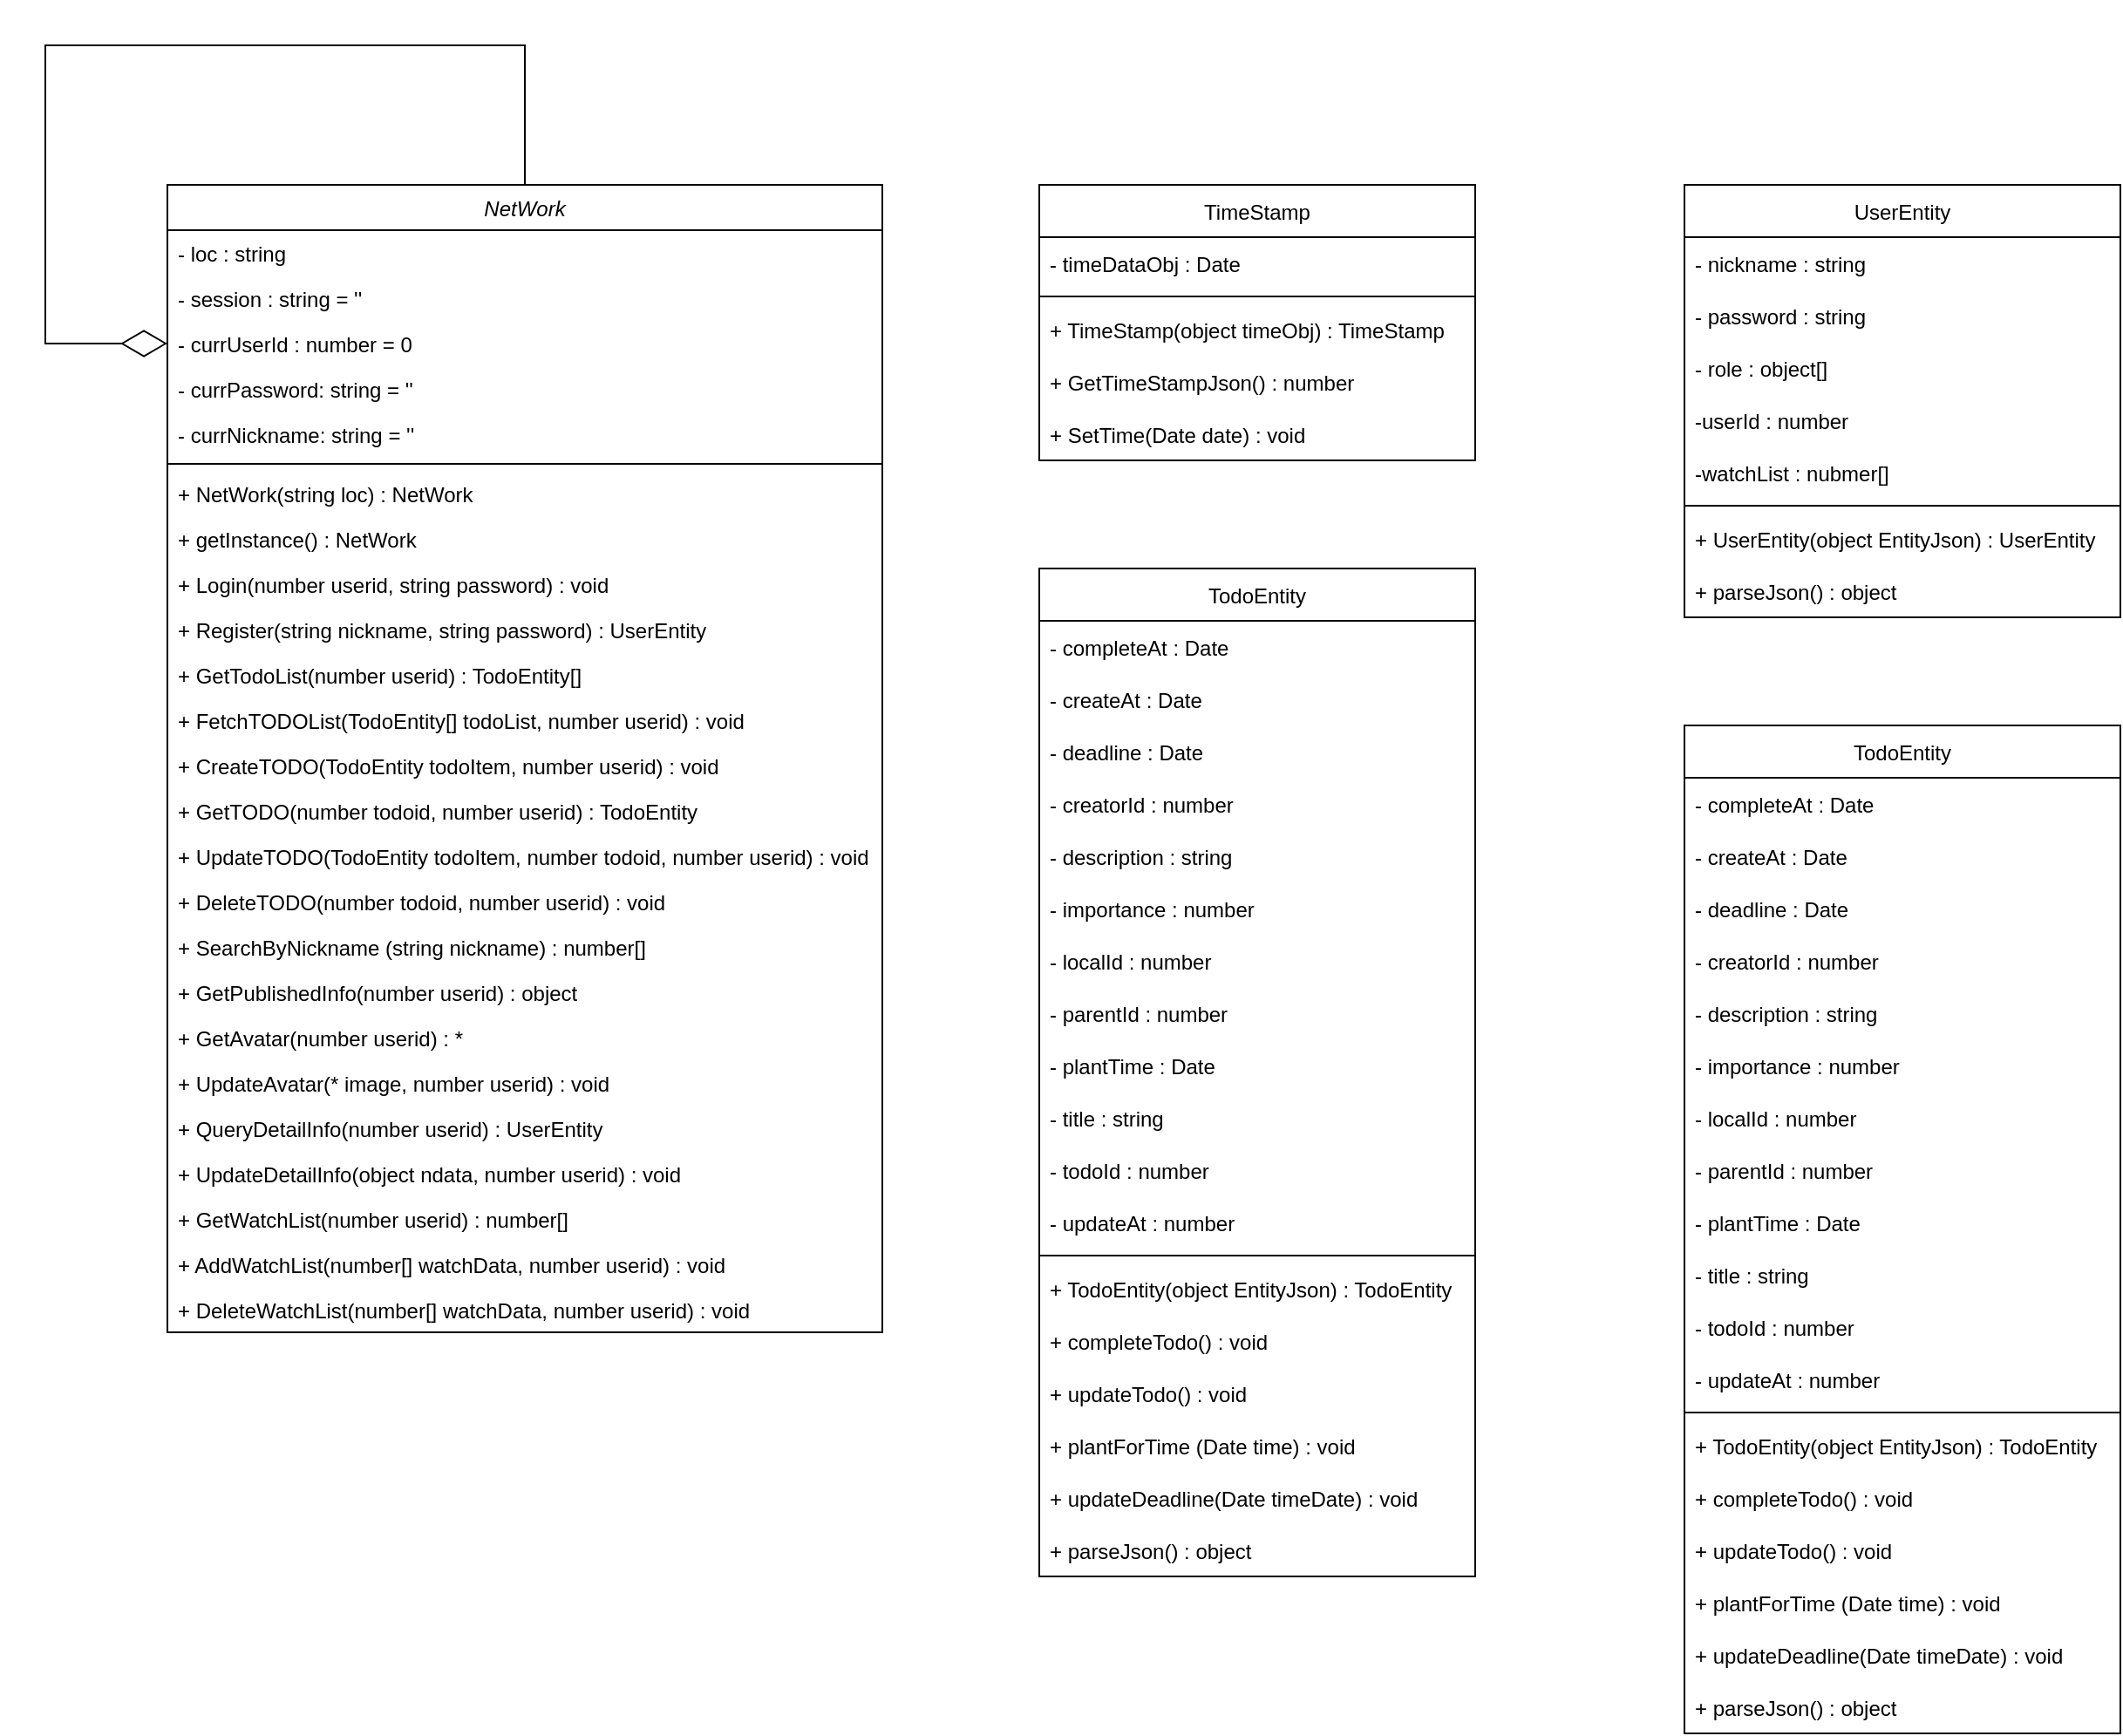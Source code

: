 <mxfile version="16.1.2" type="device"><diagram id="C5RBs43oDa-KdzZeNtuy" name="Page-1"><mxGraphModel dx="2105" dy="649" grid="1" gridSize="10" guides="1" tooltips="1" connect="1" arrows="1" fold="1" page="1" pageScale="1" pageWidth="827" pageHeight="1169" math="0" shadow="0"><root><mxCell id="WIyWlLk6GJQsqaUBKTNV-0"/><mxCell id="WIyWlLk6GJQsqaUBKTNV-1" parent="WIyWlLk6GJQsqaUBKTNV-0"/><mxCell id="zkfFHV4jXpPFQw0GAbJ--0" value="NetWork" style="swimlane;fontStyle=2;align=center;verticalAlign=top;childLayout=stackLayout;horizontal=1;startSize=26;horizontalStack=0;resizeParent=1;resizeLast=0;collapsible=1;marginBottom=0;rounded=0;shadow=0;strokeWidth=1;" parent="WIyWlLk6GJQsqaUBKTNV-1" vertex="1"><mxGeometry x="90" y="120" width="410" height="658" as="geometry"><mxRectangle x="230" y="140" width="160" height="26" as="alternateBounds"/></mxGeometry></mxCell><mxCell id="zkfFHV4jXpPFQw0GAbJ--1" value="- loc : string" style="text;align=left;verticalAlign=top;spacingLeft=4;spacingRight=4;overflow=hidden;rotatable=0;points=[[0,0.5],[1,0.5]];portConstraint=eastwest;" parent="zkfFHV4jXpPFQw0GAbJ--0" vertex="1"><mxGeometry y="26" width="410" height="26" as="geometry"/></mxCell><mxCell id="zkfFHV4jXpPFQw0GAbJ--2" value="- session : string = ''" style="text;align=left;verticalAlign=top;spacingLeft=4;spacingRight=4;overflow=hidden;rotatable=0;points=[[0,0.5],[1,0.5]];portConstraint=eastwest;rounded=0;shadow=0;html=0;" parent="zkfFHV4jXpPFQw0GAbJ--0" vertex="1"><mxGeometry y="52" width="410" height="26" as="geometry"/></mxCell><mxCell id="zkfFHV4jXpPFQw0GAbJ--3" value="- currUserId : number = 0" style="text;align=left;verticalAlign=top;spacingLeft=4;spacingRight=4;overflow=hidden;rotatable=0;points=[[0,0.5],[1,0.5]];portConstraint=eastwest;rounded=0;shadow=0;html=0;" parent="zkfFHV4jXpPFQw0GAbJ--0" vertex="1"><mxGeometry y="78" width="410" height="26" as="geometry"/></mxCell><mxCell id="kFQpMPZw34hM96IqPYRr-0" value="- currPassword: string = ''" style="text;align=left;verticalAlign=top;spacingLeft=4;spacingRight=4;overflow=hidden;rotatable=0;points=[[0,0.5],[1,0.5]];portConstraint=eastwest;rounded=0;shadow=0;html=0;" parent="zkfFHV4jXpPFQw0GAbJ--0" vertex="1"><mxGeometry y="104" width="410" height="26" as="geometry"/></mxCell><mxCell id="kFQpMPZw34hM96IqPYRr-1" value="- currNickname: string = ''" style="text;align=left;verticalAlign=top;spacingLeft=4;spacingRight=4;overflow=hidden;rotatable=0;points=[[0,0.5],[1,0.5]];portConstraint=eastwest;rounded=0;shadow=0;html=0;" parent="zkfFHV4jXpPFQw0GAbJ--0" vertex="1"><mxGeometry y="130" width="410" height="26" as="geometry"/></mxCell><mxCell id="kFQpMPZw34hM96IqPYRr-40" value="" style="line;html=1;strokeWidth=1;align=left;verticalAlign=middle;spacingTop=-1;spacingLeft=3;spacingRight=3;rotatable=0;labelPosition=right;points=[];portConstraint=eastwest;" parent="zkfFHV4jXpPFQw0GAbJ--0" vertex="1"><mxGeometry y="156" width="410" height="8" as="geometry"/></mxCell><mxCell id="kFQpMPZw34hM96IqPYRr-41" value="+ NetWork(string loc) : NetWork" style="text;align=left;verticalAlign=top;spacingLeft=4;spacingRight=4;overflow=hidden;rotatable=0;points=[[0,0.5],[1,0.5]];portConstraint=eastwest;" parent="zkfFHV4jXpPFQw0GAbJ--0" vertex="1"><mxGeometry y="164" width="410" height="26" as="geometry"/></mxCell><mxCell id="zkfFHV4jXpPFQw0GAbJ--5" value="+ getInstance() : NetWork" style="text;align=left;verticalAlign=top;spacingLeft=4;spacingRight=4;overflow=hidden;rotatable=0;points=[[0,0.5],[1,0.5]];portConstraint=eastwest;" parent="zkfFHV4jXpPFQw0GAbJ--0" vertex="1"><mxGeometry y="190" width="410" height="26" as="geometry"/></mxCell><mxCell id="kFQpMPZw34hM96IqPYRr-5" value="+ Login(number userid, string password) : void" style="text;align=left;verticalAlign=top;spacingLeft=4;spacingRight=4;overflow=hidden;rotatable=0;points=[[0,0.5],[1,0.5]];portConstraint=eastwest;" parent="zkfFHV4jXpPFQw0GAbJ--0" vertex="1"><mxGeometry y="216" width="410" height="26" as="geometry"/></mxCell><mxCell id="kFQpMPZw34hM96IqPYRr-8" value="+ Register(string nickname, string password) : UserEntity" style="text;align=left;verticalAlign=top;spacingLeft=4;spacingRight=4;overflow=hidden;rotatable=0;points=[[0,0.5],[1,0.5]];portConstraint=eastwest;" parent="zkfFHV4jXpPFQw0GAbJ--0" vertex="1"><mxGeometry y="242" width="410" height="26" as="geometry"/></mxCell><mxCell id="kFQpMPZw34hM96IqPYRr-9" value="+ GetTodoList(number userid) : TodoEntity[]" style="text;align=left;verticalAlign=top;spacingLeft=4;spacingRight=4;overflow=hidden;rotatable=0;points=[[0,0.5],[1,0.5]];portConstraint=eastwest;" parent="zkfFHV4jXpPFQw0GAbJ--0" vertex="1"><mxGeometry y="268" width="410" height="26" as="geometry"/></mxCell><mxCell id="kFQpMPZw34hM96IqPYRr-10" value="+ FetchTODOList(TodoEntity[] todoList, number userid) : void" style="text;align=left;verticalAlign=top;spacingLeft=4;spacingRight=4;overflow=hidden;rotatable=0;points=[[0,0.5],[1,0.5]];portConstraint=eastwest;" parent="zkfFHV4jXpPFQw0GAbJ--0" vertex="1"><mxGeometry y="294" width="410" height="26" as="geometry"/></mxCell><mxCell id="kFQpMPZw34hM96IqPYRr-11" value="+ CreateTODO(TodoEntity todoItem, number userid) : void" style="text;align=left;verticalAlign=top;spacingLeft=4;spacingRight=4;overflow=hidden;rotatable=0;points=[[0,0.5],[1,0.5]];portConstraint=eastwest;" parent="zkfFHV4jXpPFQw0GAbJ--0" vertex="1"><mxGeometry y="320" width="410" height="26" as="geometry"/></mxCell><mxCell id="kFQpMPZw34hM96IqPYRr-18" value="+ GetTODO(number todoid, number userid) : TodoEntity" style="text;align=left;verticalAlign=top;spacingLeft=4;spacingRight=4;overflow=hidden;rotatable=0;points=[[0,0.5],[1,0.5]];portConstraint=eastwest;" parent="zkfFHV4jXpPFQw0GAbJ--0" vertex="1"><mxGeometry y="346" width="410" height="26" as="geometry"/></mxCell><mxCell id="kFQpMPZw34hM96IqPYRr-19" value="+ UpdateTODO(TodoEntity todoItem, number todoid, number userid) : void" style="text;align=left;verticalAlign=top;spacingLeft=4;spacingRight=4;overflow=hidden;rotatable=0;points=[[0,0.5],[1,0.5]];portConstraint=eastwest;" parent="zkfFHV4jXpPFQw0GAbJ--0" vertex="1"><mxGeometry y="372" width="410" height="26" as="geometry"/></mxCell><mxCell id="kFQpMPZw34hM96IqPYRr-22" value="+ DeleteTODO(number todoid, number userid) : void" style="text;align=left;verticalAlign=top;spacingLeft=4;spacingRight=4;overflow=hidden;rotatable=0;points=[[0,0.5],[1,0.5]];portConstraint=eastwest;" parent="zkfFHV4jXpPFQw0GAbJ--0" vertex="1"><mxGeometry y="398" width="410" height="26" as="geometry"/></mxCell><mxCell id="kFQpMPZw34hM96IqPYRr-23" value="+ SearchByNickname (string nickname) : number[]" style="text;align=left;verticalAlign=top;spacingLeft=4;spacingRight=4;overflow=hidden;rotatable=0;points=[[0,0.5],[1,0.5]];portConstraint=eastwest;" parent="zkfFHV4jXpPFQw0GAbJ--0" vertex="1"><mxGeometry y="424" width="410" height="26" as="geometry"/></mxCell><mxCell id="kFQpMPZw34hM96IqPYRr-21" value="+ GetPublishedInfo(number userid) : object" style="text;align=left;verticalAlign=top;spacingLeft=4;spacingRight=4;overflow=hidden;rotatable=0;points=[[0,0.5],[1,0.5]];portConstraint=eastwest;" parent="zkfFHV4jXpPFQw0GAbJ--0" vertex="1"><mxGeometry y="450" width="410" height="26" as="geometry"/></mxCell><mxCell id="kFQpMPZw34hM96IqPYRr-20" value="+ GetAvatar(number userid) : *" style="text;align=left;verticalAlign=top;spacingLeft=4;spacingRight=4;overflow=hidden;rotatable=0;points=[[0,0.5],[1,0.5]];portConstraint=eastwest;" parent="zkfFHV4jXpPFQw0GAbJ--0" vertex="1"><mxGeometry y="476" width="410" height="26" as="geometry"/></mxCell><mxCell id="kFQpMPZw34hM96IqPYRr-24" value="+ UpdateAvatar(* image, number userid) : void" style="text;align=left;verticalAlign=top;spacingLeft=4;spacingRight=4;overflow=hidden;rotatable=0;points=[[0,0.5],[1,0.5]];portConstraint=eastwest;" parent="zkfFHV4jXpPFQw0GAbJ--0" vertex="1"><mxGeometry y="502" width="410" height="26" as="geometry"/></mxCell><mxCell id="kFQpMPZw34hM96IqPYRr-28" value="+ QueryDetailInfo(number userid) : UserEntity" style="text;align=left;verticalAlign=top;spacingLeft=4;spacingRight=4;overflow=hidden;rotatable=0;points=[[0,0.5],[1,0.5]];portConstraint=eastwest;" parent="zkfFHV4jXpPFQw0GAbJ--0" vertex="1"><mxGeometry y="528" width="410" height="26" as="geometry"/></mxCell><mxCell id="kFQpMPZw34hM96IqPYRr-29" value="+ UpdateDetailInfo(object ndata, number userid) : void" style="text;align=left;verticalAlign=top;spacingLeft=4;spacingRight=4;overflow=hidden;rotatable=0;points=[[0,0.5],[1,0.5]];portConstraint=eastwest;" parent="zkfFHV4jXpPFQw0GAbJ--0" vertex="1"><mxGeometry y="554" width="410" height="26" as="geometry"/></mxCell><mxCell id="kFQpMPZw34hM96IqPYRr-30" value="+ GetWatchList(number userid) : number[]" style="text;align=left;verticalAlign=top;spacingLeft=4;spacingRight=4;overflow=hidden;rotatable=0;points=[[0,0.5],[1,0.5]];portConstraint=eastwest;" parent="zkfFHV4jXpPFQw0GAbJ--0" vertex="1"><mxGeometry y="580" width="410" height="26" as="geometry"/></mxCell><mxCell id="kFQpMPZw34hM96IqPYRr-31" value="+ AddWatchList(number[] watchData, number userid) : void" style="text;align=left;verticalAlign=top;spacingLeft=4;spacingRight=4;overflow=hidden;rotatable=0;points=[[0,0.5],[1,0.5]];portConstraint=eastwest;" parent="zkfFHV4jXpPFQw0GAbJ--0" vertex="1"><mxGeometry y="606" width="410" height="26" as="geometry"/></mxCell><mxCell id="kFQpMPZw34hM96IqPYRr-32" value="+ DeleteWatchList(number[] watchData, number userid) : void" style="text;align=left;verticalAlign=top;spacingLeft=4;spacingRight=4;overflow=hidden;rotatable=0;points=[[0,0.5],[1,0.5]];portConstraint=eastwest;" parent="zkfFHV4jXpPFQw0GAbJ--0" vertex="1"><mxGeometry y="632" width="410" height="26" as="geometry"/></mxCell><mxCell id="kFQpMPZw34hM96IqPYRr-115" value="" style="endArrow=diamondThin;endFill=0;endSize=24;html=1;rounded=0;exitX=0.5;exitY=0;exitDx=0;exitDy=0;entryX=0;entryY=0.5;entryDx=0;entryDy=0;" parent="zkfFHV4jXpPFQw0GAbJ--0" source="zkfFHV4jXpPFQw0GAbJ--0" target="zkfFHV4jXpPFQw0GAbJ--3" edge="1"><mxGeometry width="160" relative="1" as="geometry"><mxPoint x="-150" y="-50" as="sourcePoint"/><mxPoint x="-70" y="180" as="targetPoint"/><Array as="points"><mxPoint x="205" y="-80"/><mxPoint x="-70" y="-80"/><mxPoint x="-70" y="91"/></Array></mxGeometry></mxCell><mxCell id="kFQpMPZw34hM96IqPYRr-33" value="TimeStamp" style="swimlane;fontStyle=0;childLayout=stackLayout;horizontal=1;startSize=30;horizontalStack=0;resizeParent=1;resizeParentMax=0;resizeLast=0;collapsible=1;marginBottom=0;" parent="WIyWlLk6GJQsqaUBKTNV-1" vertex="1"><mxGeometry x="590" y="120" width="250" height="158" as="geometry"/></mxCell><mxCell id="kFQpMPZw34hM96IqPYRr-34" value="- timeDataObj : Date" style="text;strokeColor=none;fillColor=none;align=left;verticalAlign=middle;spacingLeft=4;spacingRight=4;overflow=hidden;points=[[0,0.5],[1,0.5]];portConstraint=eastwest;rotatable=0;" parent="kFQpMPZw34hM96IqPYRr-33" vertex="1"><mxGeometry y="30" width="250" height="30" as="geometry"/></mxCell><mxCell id="zkfFHV4jXpPFQw0GAbJ--4" value="" style="line;html=1;strokeWidth=1;align=left;verticalAlign=middle;spacingTop=-1;spacingLeft=3;spacingRight=3;rotatable=0;labelPosition=right;points=[];portConstraint=eastwest;" parent="kFQpMPZw34hM96IqPYRr-33" vertex="1"><mxGeometry y="60" width="250" height="8" as="geometry"/></mxCell><mxCell id="kFQpMPZw34hM96IqPYRr-35" value="+ TimeStamp(object timeObj) : TimeStamp" style="text;strokeColor=none;fillColor=none;align=left;verticalAlign=middle;spacingLeft=4;spacingRight=4;overflow=hidden;points=[[0,0.5],[1,0.5]];portConstraint=eastwest;rotatable=0;" parent="kFQpMPZw34hM96IqPYRr-33" vertex="1"><mxGeometry y="68" width="250" height="30" as="geometry"/></mxCell><mxCell id="kFQpMPZw34hM96IqPYRr-36" value="+ GetTimeStampJson() : number" style="text;strokeColor=none;fillColor=none;align=left;verticalAlign=middle;spacingLeft=4;spacingRight=4;overflow=hidden;points=[[0,0.5],[1,0.5]];portConstraint=eastwest;rotatable=0;" parent="kFQpMPZw34hM96IqPYRr-33" vertex="1"><mxGeometry y="98" width="250" height="30" as="geometry"/></mxCell><mxCell id="kFQpMPZw34hM96IqPYRr-42" value="+ SetTime(Date date) : void" style="text;strokeColor=none;fillColor=none;align=left;verticalAlign=middle;spacingLeft=4;spacingRight=4;overflow=hidden;points=[[0,0.5],[1,0.5]];portConstraint=eastwest;rotatable=0;" parent="kFQpMPZw34hM96IqPYRr-33" vertex="1"><mxGeometry y="128" width="250" height="30" as="geometry"/></mxCell><mxCell id="kFQpMPZw34hM96IqPYRr-45" value="TodoEntity" style="swimlane;fontStyle=0;childLayout=stackLayout;horizontal=1;startSize=30;horizontalStack=0;resizeParent=1;resizeParentMax=0;resizeLast=0;collapsible=1;marginBottom=0;" parent="WIyWlLk6GJQsqaUBKTNV-1" vertex="1"><mxGeometry x="590" y="340" width="250" height="578" as="geometry"/></mxCell><mxCell id="kFQpMPZw34hM96IqPYRr-46" value="- completeAt : Date" style="text;strokeColor=none;fillColor=none;align=left;verticalAlign=middle;spacingLeft=4;spacingRight=4;overflow=hidden;points=[[0,0.5],[1,0.5]];portConstraint=eastwest;rotatable=0;" parent="kFQpMPZw34hM96IqPYRr-45" vertex="1"><mxGeometry y="30" width="250" height="30" as="geometry"/></mxCell><mxCell id="kFQpMPZw34hM96IqPYRr-58" value="- createAt : Date" style="text;strokeColor=none;fillColor=none;align=left;verticalAlign=middle;spacingLeft=4;spacingRight=4;overflow=hidden;points=[[0,0.5],[1,0.5]];portConstraint=eastwest;rotatable=0;" parent="kFQpMPZw34hM96IqPYRr-45" vertex="1"><mxGeometry y="60" width="250" height="30" as="geometry"/></mxCell><mxCell id="kFQpMPZw34hM96IqPYRr-61" value="- deadline : Date" style="text;strokeColor=none;fillColor=none;align=left;verticalAlign=middle;spacingLeft=4;spacingRight=4;overflow=hidden;points=[[0,0.5],[1,0.5]];portConstraint=eastwest;rotatable=0;" parent="kFQpMPZw34hM96IqPYRr-45" vertex="1"><mxGeometry y="90" width="250" height="30" as="geometry"/></mxCell><mxCell id="kFQpMPZw34hM96IqPYRr-60" value="- creatorId : number" style="text;strokeColor=none;fillColor=none;align=left;verticalAlign=middle;spacingLeft=4;spacingRight=4;overflow=hidden;points=[[0,0.5],[1,0.5]];portConstraint=eastwest;rotatable=0;" parent="kFQpMPZw34hM96IqPYRr-45" vertex="1"><mxGeometry y="120" width="250" height="30" as="geometry"/></mxCell><mxCell id="kFQpMPZw34hM96IqPYRr-59" value="- description : string" style="text;strokeColor=none;fillColor=none;align=left;verticalAlign=middle;spacingLeft=4;spacingRight=4;overflow=hidden;points=[[0,0.5],[1,0.5]];portConstraint=eastwest;rotatable=0;" parent="kFQpMPZw34hM96IqPYRr-45" vertex="1"><mxGeometry y="150" width="250" height="30" as="geometry"/></mxCell><mxCell id="kFQpMPZw34hM96IqPYRr-57" value="- importance : number" style="text;strokeColor=none;fillColor=none;align=left;verticalAlign=middle;spacingLeft=4;spacingRight=4;overflow=hidden;points=[[0,0.5],[1,0.5]];portConstraint=eastwest;rotatable=0;" parent="kFQpMPZw34hM96IqPYRr-45" vertex="1"><mxGeometry y="180" width="250" height="30" as="geometry"/></mxCell><mxCell id="kFQpMPZw34hM96IqPYRr-67" value="- localId : number" style="text;strokeColor=none;fillColor=none;align=left;verticalAlign=middle;spacingLeft=4;spacingRight=4;overflow=hidden;points=[[0,0.5],[1,0.5]];portConstraint=eastwest;rotatable=0;" parent="kFQpMPZw34hM96IqPYRr-45" vertex="1"><mxGeometry y="210" width="250" height="30" as="geometry"/></mxCell><mxCell id="kFQpMPZw34hM96IqPYRr-66" value="- parentId : number" style="text;strokeColor=none;fillColor=none;align=left;verticalAlign=middle;spacingLeft=4;spacingRight=4;overflow=hidden;points=[[0,0.5],[1,0.5]];portConstraint=eastwest;rotatable=0;" parent="kFQpMPZw34hM96IqPYRr-45" vertex="1"><mxGeometry y="240" width="250" height="30" as="geometry"/></mxCell><mxCell id="kFQpMPZw34hM96IqPYRr-65" value="- plantTime : Date" style="text;strokeColor=none;fillColor=none;align=left;verticalAlign=middle;spacingLeft=4;spacingRight=4;overflow=hidden;points=[[0,0.5],[1,0.5]];portConstraint=eastwest;rotatable=0;" parent="kFQpMPZw34hM96IqPYRr-45" vertex="1"><mxGeometry y="270" width="250" height="30" as="geometry"/></mxCell><mxCell id="kFQpMPZw34hM96IqPYRr-64" value="- title : string" style="text;strokeColor=none;fillColor=none;align=left;verticalAlign=middle;spacingLeft=4;spacingRight=4;overflow=hidden;points=[[0,0.5],[1,0.5]];portConstraint=eastwest;rotatable=0;" parent="kFQpMPZw34hM96IqPYRr-45" vertex="1"><mxGeometry y="300" width="250" height="30" as="geometry"/></mxCell><mxCell id="kFQpMPZw34hM96IqPYRr-63" value="- todoId : number" style="text;strokeColor=none;fillColor=none;align=left;verticalAlign=middle;spacingLeft=4;spacingRight=4;overflow=hidden;points=[[0,0.5],[1,0.5]];portConstraint=eastwest;rotatable=0;" parent="kFQpMPZw34hM96IqPYRr-45" vertex="1"><mxGeometry y="330" width="250" height="30" as="geometry"/></mxCell><mxCell id="kFQpMPZw34hM96IqPYRr-62" value="- updateAt : number" style="text;strokeColor=none;fillColor=none;align=left;verticalAlign=middle;spacingLeft=4;spacingRight=4;overflow=hidden;points=[[0,0.5],[1,0.5]];portConstraint=eastwest;rotatable=0;" parent="kFQpMPZw34hM96IqPYRr-45" vertex="1"><mxGeometry y="360" width="250" height="30" as="geometry"/></mxCell><mxCell id="kFQpMPZw34hM96IqPYRr-47" value="" style="line;html=1;strokeWidth=1;align=left;verticalAlign=middle;spacingTop=-1;spacingLeft=3;spacingRight=3;rotatable=0;labelPosition=right;points=[];portConstraint=eastwest;" parent="kFQpMPZw34hM96IqPYRr-45" vertex="1"><mxGeometry y="390" width="250" height="8" as="geometry"/></mxCell><mxCell id="kFQpMPZw34hM96IqPYRr-70" value="+ TodoEntity(object EntityJson) : TodoEntity " style="text;strokeColor=none;fillColor=none;align=left;verticalAlign=middle;spacingLeft=4;spacingRight=4;overflow=hidden;points=[[0,0.5],[1,0.5]];portConstraint=eastwest;rotatable=0;" parent="kFQpMPZw34hM96IqPYRr-45" vertex="1"><mxGeometry y="398" width="250" height="30" as="geometry"/></mxCell><mxCell id="kFQpMPZw34hM96IqPYRr-48" value="+ completeTodo() : void" style="text;strokeColor=none;fillColor=none;align=left;verticalAlign=middle;spacingLeft=4;spacingRight=4;overflow=hidden;points=[[0,0.5],[1,0.5]];portConstraint=eastwest;rotatable=0;" parent="kFQpMPZw34hM96IqPYRr-45" vertex="1"><mxGeometry y="428" width="250" height="30" as="geometry"/></mxCell><mxCell id="kFQpMPZw34hM96IqPYRr-49" value="+ updateTodo() : void" style="text;strokeColor=none;fillColor=none;align=left;verticalAlign=middle;spacingLeft=4;spacingRight=4;overflow=hidden;points=[[0,0.5],[1,0.5]];portConstraint=eastwest;rotatable=0;" parent="kFQpMPZw34hM96IqPYRr-45" vertex="1"><mxGeometry y="458" width="250" height="30" as="geometry"/></mxCell><mxCell id="kFQpMPZw34hM96IqPYRr-50" value="+ plantForTime (Date time) : void" style="text;strokeColor=none;fillColor=none;align=left;verticalAlign=middle;spacingLeft=4;spacingRight=4;overflow=hidden;points=[[0,0.5],[1,0.5]];portConstraint=eastwest;rotatable=0;" parent="kFQpMPZw34hM96IqPYRr-45" vertex="1"><mxGeometry y="488" width="250" height="30" as="geometry"/></mxCell><mxCell id="kFQpMPZw34hM96IqPYRr-68" value="+ updateDeadline(Date timeDate) : void" style="text;strokeColor=none;fillColor=none;align=left;verticalAlign=middle;spacingLeft=4;spacingRight=4;overflow=hidden;points=[[0,0.5],[1,0.5]];portConstraint=eastwest;rotatable=0;" parent="kFQpMPZw34hM96IqPYRr-45" vertex="1"><mxGeometry y="518" width="250" height="30" as="geometry"/></mxCell><mxCell id="kFQpMPZw34hM96IqPYRr-69" value="+ parseJson() : object" style="text;strokeColor=none;fillColor=none;align=left;verticalAlign=middle;spacingLeft=4;spacingRight=4;overflow=hidden;points=[[0,0.5],[1,0.5]];portConstraint=eastwest;rotatable=0;" parent="kFQpMPZw34hM96IqPYRr-45" vertex="1"><mxGeometry y="548" width="250" height="30" as="geometry"/></mxCell><mxCell id="kFQpMPZw34hM96IqPYRr-71" value="UserEntity" style="swimlane;fontStyle=0;childLayout=stackLayout;horizontal=1;startSize=30;horizontalStack=0;resizeParent=1;resizeParentMax=0;resizeLast=0;collapsible=1;marginBottom=0;" parent="WIyWlLk6GJQsqaUBKTNV-1" vertex="1"><mxGeometry x="960" y="120" width="250" height="248" as="geometry"/></mxCell><mxCell id="kFQpMPZw34hM96IqPYRr-72" value="- nickname : string" style="text;strokeColor=none;fillColor=none;align=left;verticalAlign=middle;spacingLeft=4;spacingRight=4;overflow=hidden;points=[[0,0.5],[1,0.5]];portConstraint=eastwest;rotatable=0;" parent="kFQpMPZw34hM96IqPYRr-71" vertex="1"><mxGeometry y="30" width="250" height="30" as="geometry"/></mxCell><mxCell id="kFQpMPZw34hM96IqPYRr-73" value="- password : string" style="text;strokeColor=none;fillColor=none;align=left;verticalAlign=middle;spacingLeft=4;spacingRight=4;overflow=hidden;points=[[0,0.5],[1,0.5]];portConstraint=eastwest;rotatable=0;" parent="kFQpMPZw34hM96IqPYRr-71" vertex="1"><mxGeometry y="60" width="250" height="30" as="geometry"/></mxCell><mxCell id="kFQpMPZw34hM96IqPYRr-74" value="- role : object[]" style="text;strokeColor=none;fillColor=none;align=left;verticalAlign=middle;spacingLeft=4;spacingRight=4;overflow=hidden;points=[[0,0.5],[1,0.5]];portConstraint=eastwest;rotatable=0;" parent="kFQpMPZw34hM96IqPYRr-71" vertex="1"><mxGeometry y="90" width="250" height="30" as="geometry"/></mxCell><mxCell id="kFQpMPZw34hM96IqPYRr-75" value="-userId : number" style="text;strokeColor=none;fillColor=none;align=left;verticalAlign=middle;spacingLeft=4;spacingRight=4;overflow=hidden;points=[[0,0.5],[1,0.5]];portConstraint=eastwest;rotatable=0;" parent="kFQpMPZw34hM96IqPYRr-71" vertex="1"><mxGeometry y="120" width="250" height="30" as="geometry"/></mxCell><mxCell id="kFQpMPZw34hM96IqPYRr-76" value="-watchList : nubmer[]" style="text;strokeColor=none;fillColor=none;align=left;verticalAlign=middle;spacingLeft=4;spacingRight=4;overflow=hidden;points=[[0,0.5],[1,0.5]];portConstraint=eastwest;rotatable=0;" parent="kFQpMPZw34hM96IqPYRr-71" vertex="1"><mxGeometry y="150" width="250" height="30" as="geometry"/></mxCell><mxCell id="kFQpMPZw34hM96IqPYRr-84" value="" style="line;html=1;strokeWidth=1;align=left;verticalAlign=middle;spacingTop=-1;spacingLeft=3;spacingRight=3;rotatable=0;labelPosition=right;points=[];portConstraint=eastwest;" parent="kFQpMPZw34hM96IqPYRr-71" vertex="1"><mxGeometry y="180" width="250" height="8" as="geometry"/></mxCell><mxCell id="kFQpMPZw34hM96IqPYRr-85" value="+ UserEntity(object EntityJson) : UserEntity" style="text;strokeColor=none;fillColor=none;align=left;verticalAlign=middle;spacingLeft=4;spacingRight=4;overflow=hidden;points=[[0,0.5],[1,0.5]];portConstraint=eastwest;rotatable=0;" parent="kFQpMPZw34hM96IqPYRr-71" vertex="1"><mxGeometry y="188" width="250" height="30" as="geometry"/></mxCell><mxCell id="kFQpMPZw34hM96IqPYRr-90" value="+ parseJson() : object" style="text;strokeColor=none;fillColor=none;align=left;verticalAlign=middle;spacingLeft=4;spacingRight=4;overflow=hidden;points=[[0,0.5],[1,0.5]];portConstraint=eastwest;rotatable=0;" parent="kFQpMPZw34hM96IqPYRr-71" vertex="1"><mxGeometry y="218" width="250" height="30" as="geometry"/></mxCell><mxCell id="kFQpMPZw34hM96IqPYRr-91" value="TodoEntity" style="swimlane;fontStyle=0;childLayout=stackLayout;horizontal=1;startSize=30;horizontalStack=0;resizeParent=1;resizeParentMax=0;resizeLast=0;collapsible=1;marginBottom=0;" parent="WIyWlLk6GJQsqaUBKTNV-1" vertex="1"><mxGeometry x="960" y="430" width="250" height="578" as="geometry"/></mxCell><mxCell id="kFQpMPZw34hM96IqPYRr-92" value="- completeAt : Date" style="text;strokeColor=none;fillColor=none;align=left;verticalAlign=middle;spacingLeft=4;spacingRight=4;overflow=hidden;points=[[0,0.5],[1,0.5]];portConstraint=eastwest;rotatable=0;" parent="kFQpMPZw34hM96IqPYRr-91" vertex="1"><mxGeometry y="30" width="250" height="30" as="geometry"/></mxCell><mxCell id="kFQpMPZw34hM96IqPYRr-93" value="- createAt : Date" style="text;strokeColor=none;fillColor=none;align=left;verticalAlign=middle;spacingLeft=4;spacingRight=4;overflow=hidden;points=[[0,0.5],[1,0.5]];portConstraint=eastwest;rotatable=0;" parent="kFQpMPZw34hM96IqPYRr-91" vertex="1"><mxGeometry y="60" width="250" height="30" as="geometry"/></mxCell><mxCell id="kFQpMPZw34hM96IqPYRr-94" value="- deadline : Date" style="text;strokeColor=none;fillColor=none;align=left;verticalAlign=middle;spacingLeft=4;spacingRight=4;overflow=hidden;points=[[0,0.5],[1,0.5]];portConstraint=eastwest;rotatable=0;" parent="kFQpMPZw34hM96IqPYRr-91" vertex="1"><mxGeometry y="90" width="250" height="30" as="geometry"/></mxCell><mxCell id="kFQpMPZw34hM96IqPYRr-95" value="- creatorId : number" style="text;strokeColor=none;fillColor=none;align=left;verticalAlign=middle;spacingLeft=4;spacingRight=4;overflow=hidden;points=[[0,0.5],[1,0.5]];portConstraint=eastwest;rotatable=0;" parent="kFQpMPZw34hM96IqPYRr-91" vertex="1"><mxGeometry y="120" width="250" height="30" as="geometry"/></mxCell><mxCell id="kFQpMPZw34hM96IqPYRr-96" value="- description : string" style="text;strokeColor=none;fillColor=none;align=left;verticalAlign=middle;spacingLeft=4;spacingRight=4;overflow=hidden;points=[[0,0.5],[1,0.5]];portConstraint=eastwest;rotatable=0;" parent="kFQpMPZw34hM96IqPYRr-91" vertex="1"><mxGeometry y="150" width="250" height="30" as="geometry"/></mxCell><mxCell id="kFQpMPZw34hM96IqPYRr-97" value="- importance : number" style="text;strokeColor=none;fillColor=none;align=left;verticalAlign=middle;spacingLeft=4;spacingRight=4;overflow=hidden;points=[[0,0.5],[1,0.5]];portConstraint=eastwest;rotatable=0;" parent="kFQpMPZw34hM96IqPYRr-91" vertex="1"><mxGeometry y="180" width="250" height="30" as="geometry"/></mxCell><mxCell id="kFQpMPZw34hM96IqPYRr-98" value="- localId : number" style="text;strokeColor=none;fillColor=none;align=left;verticalAlign=middle;spacingLeft=4;spacingRight=4;overflow=hidden;points=[[0,0.5],[1,0.5]];portConstraint=eastwest;rotatable=0;" parent="kFQpMPZw34hM96IqPYRr-91" vertex="1"><mxGeometry y="210" width="250" height="30" as="geometry"/></mxCell><mxCell id="kFQpMPZw34hM96IqPYRr-99" value="- parentId : number" style="text;strokeColor=none;fillColor=none;align=left;verticalAlign=middle;spacingLeft=4;spacingRight=4;overflow=hidden;points=[[0,0.5],[1,0.5]];portConstraint=eastwest;rotatable=0;" parent="kFQpMPZw34hM96IqPYRr-91" vertex="1"><mxGeometry y="240" width="250" height="30" as="geometry"/></mxCell><mxCell id="kFQpMPZw34hM96IqPYRr-100" value="- plantTime : Date" style="text;strokeColor=none;fillColor=none;align=left;verticalAlign=middle;spacingLeft=4;spacingRight=4;overflow=hidden;points=[[0,0.5],[1,0.5]];portConstraint=eastwest;rotatable=0;" parent="kFQpMPZw34hM96IqPYRr-91" vertex="1"><mxGeometry y="270" width="250" height="30" as="geometry"/></mxCell><mxCell id="kFQpMPZw34hM96IqPYRr-101" value="- title : string" style="text;strokeColor=none;fillColor=none;align=left;verticalAlign=middle;spacingLeft=4;spacingRight=4;overflow=hidden;points=[[0,0.5],[1,0.5]];portConstraint=eastwest;rotatable=0;" parent="kFQpMPZw34hM96IqPYRr-91" vertex="1"><mxGeometry y="300" width="250" height="30" as="geometry"/></mxCell><mxCell id="kFQpMPZw34hM96IqPYRr-102" value="- todoId : number" style="text;strokeColor=none;fillColor=none;align=left;verticalAlign=middle;spacingLeft=4;spacingRight=4;overflow=hidden;points=[[0,0.5],[1,0.5]];portConstraint=eastwest;rotatable=0;" parent="kFQpMPZw34hM96IqPYRr-91" vertex="1"><mxGeometry y="330" width="250" height="30" as="geometry"/></mxCell><mxCell id="kFQpMPZw34hM96IqPYRr-103" value="- updateAt : number" style="text;strokeColor=none;fillColor=none;align=left;verticalAlign=middle;spacingLeft=4;spacingRight=4;overflow=hidden;points=[[0,0.5],[1,0.5]];portConstraint=eastwest;rotatable=0;" parent="kFQpMPZw34hM96IqPYRr-91" vertex="1"><mxGeometry y="360" width="250" height="30" as="geometry"/></mxCell><mxCell id="kFQpMPZw34hM96IqPYRr-104" value="" style="line;html=1;strokeWidth=1;align=left;verticalAlign=middle;spacingTop=-1;spacingLeft=3;spacingRight=3;rotatable=0;labelPosition=right;points=[];portConstraint=eastwest;" parent="kFQpMPZw34hM96IqPYRr-91" vertex="1"><mxGeometry y="390" width="250" height="8" as="geometry"/></mxCell><mxCell id="kFQpMPZw34hM96IqPYRr-105" value="+ TodoEntity(object EntityJson) : TodoEntity " style="text;strokeColor=none;fillColor=none;align=left;verticalAlign=middle;spacingLeft=4;spacingRight=4;overflow=hidden;points=[[0,0.5],[1,0.5]];portConstraint=eastwest;rotatable=0;" parent="kFQpMPZw34hM96IqPYRr-91" vertex="1"><mxGeometry y="398" width="250" height="30" as="geometry"/></mxCell><mxCell id="kFQpMPZw34hM96IqPYRr-106" value="+ completeTodo() : void" style="text;strokeColor=none;fillColor=none;align=left;verticalAlign=middle;spacingLeft=4;spacingRight=4;overflow=hidden;points=[[0,0.5],[1,0.5]];portConstraint=eastwest;rotatable=0;" parent="kFQpMPZw34hM96IqPYRr-91" vertex="1"><mxGeometry y="428" width="250" height="30" as="geometry"/></mxCell><mxCell id="kFQpMPZw34hM96IqPYRr-107" value="+ updateTodo() : void" style="text;strokeColor=none;fillColor=none;align=left;verticalAlign=middle;spacingLeft=4;spacingRight=4;overflow=hidden;points=[[0,0.5],[1,0.5]];portConstraint=eastwest;rotatable=0;" parent="kFQpMPZw34hM96IqPYRr-91" vertex="1"><mxGeometry y="458" width="250" height="30" as="geometry"/></mxCell><mxCell id="kFQpMPZw34hM96IqPYRr-108" value="+ plantForTime (Date time) : void" style="text;strokeColor=none;fillColor=none;align=left;verticalAlign=middle;spacingLeft=4;spacingRight=4;overflow=hidden;points=[[0,0.5],[1,0.5]];portConstraint=eastwest;rotatable=0;" parent="kFQpMPZw34hM96IqPYRr-91" vertex="1"><mxGeometry y="488" width="250" height="30" as="geometry"/></mxCell><mxCell id="kFQpMPZw34hM96IqPYRr-109" value="+ updateDeadline(Date timeDate) : void" style="text;strokeColor=none;fillColor=none;align=left;verticalAlign=middle;spacingLeft=4;spacingRight=4;overflow=hidden;points=[[0,0.5],[1,0.5]];portConstraint=eastwest;rotatable=0;" parent="kFQpMPZw34hM96IqPYRr-91" vertex="1"><mxGeometry y="518" width="250" height="30" as="geometry"/></mxCell><mxCell id="kFQpMPZw34hM96IqPYRr-110" value="+ parseJson() : object" style="text;strokeColor=none;fillColor=none;align=left;verticalAlign=middle;spacingLeft=4;spacingRight=4;overflow=hidden;points=[[0,0.5],[1,0.5]];portConstraint=eastwest;rotatable=0;" parent="kFQpMPZw34hM96IqPYRr-91" vertex="1"><mxGeometry y="548" width="250" height="30" as="geometry"/></mxCell></root></mxGraphModel></diagram></mxfile>